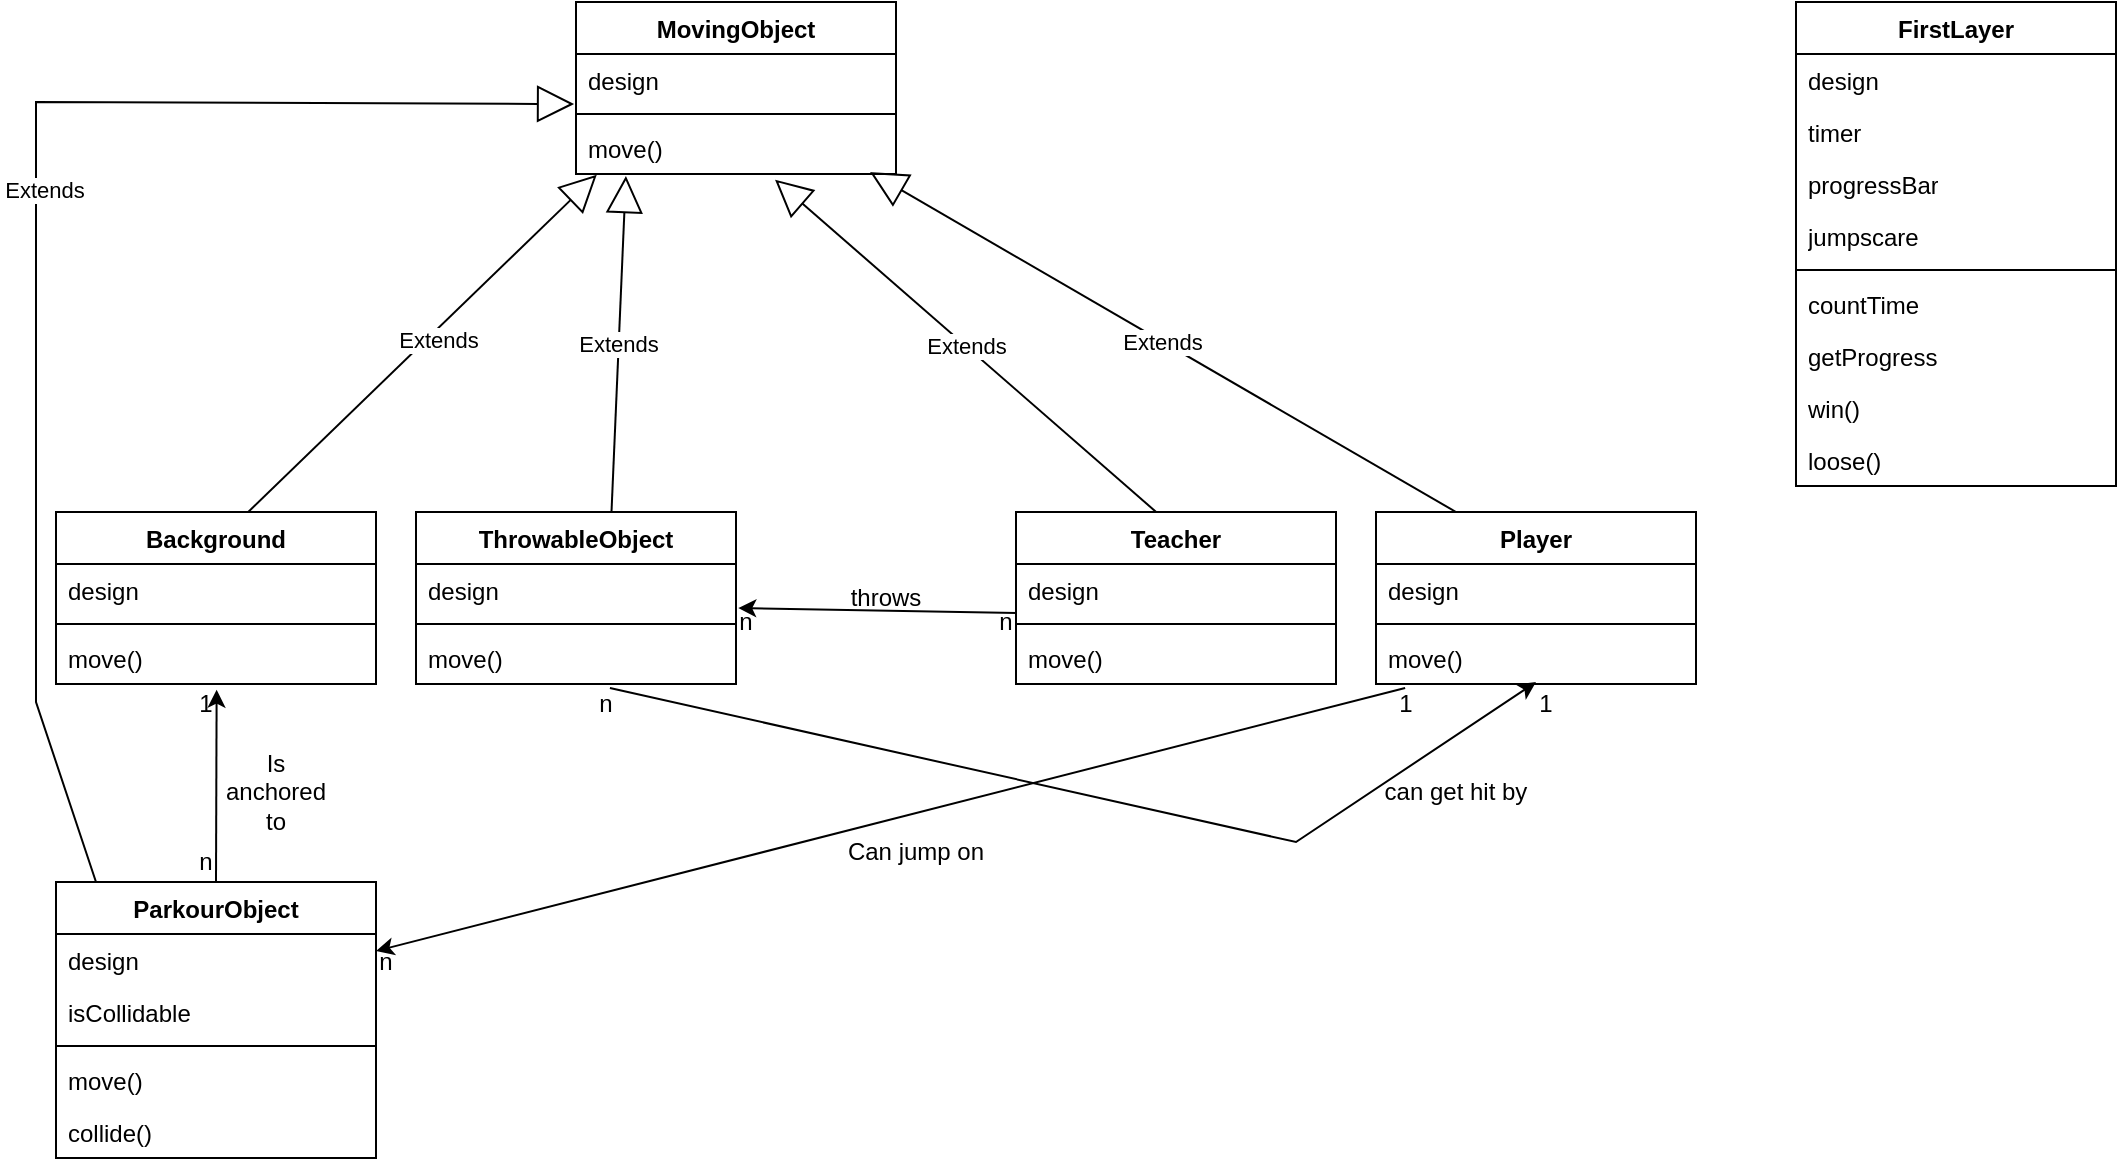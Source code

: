 <mxfile version="24.0.1" type="github">
  <diagram name="Seite-1" id="xdKeQINs2F3bOMw4I5j9">
    <mxGraphModel dx="2074" dy="1142" grid="1" gridSize="10" guides="1" tooltips="1" connect="1" arrows="1" fold="1" page="1" pageScale="1" pageWidth="1100" pageHeight="850" math="0" shadow="0">
      <root>
        <mxCell id="0" />
        <mxCell id="1" parent="0" />
        <mxCell id="lnL6TunYxl-OulkVIEpt-1" value="MovingObject" style="swimlane;fontStyle=1;align=center;verticalAlign=top;childLayout=stackLayout;horizontal=1;startSize=26;horizontalStack=0;resizeParent=1;resizeParentMax=0;resizeLast=0;collapsible=1;marginBottom=0;whiteSpace=wrap;html=1;" parent="1" vertex="1">
          <mxGeometry x="330" y="110" width="160" height="86" as="geometry" />
        </mxCell>
        <mxCell id="lnL6TunYxl-OulkVIEpt-2" value="design" style="text;strokeColor=none;fillColor=none;align=left;verticalAlign=top;spacingLeft=4;spacingRight=4;overflow=hidden;rotatable=0;points=[[0,0.5],[1,0.5]];portConstraint=eastwest;whiteSpace=wrap;html=1;" parent="lnL6TunYxl-OulkVIEpt-1" vertex="1">
          <mxGeometry y="26" width="160" height="26" as="geometry" />
        </mxCell>
        <mxCell id="lnL6TunYxl-OulkVIEpt-3" value="" style="line;strokeWidth=1;fillColor=none;align=left;verticalAlign=middle;spacingTop=-1;spacingLeft=3;spacingRight=3;rotatable=0;labelPosition=right;points=[];portConstraint=eastwest;strokeColor=inherit;" parent="lnL6TunYxl-OulkVIEpt-1" vertex="1">
          <mxGeometry y="52" width="160" height="8" as="geometry" />
        </mxCell>
        <mxCell id="lnL6TunYxl-OulkVIEpt-4" value="move()" style="text;strokeColor=none;fillColor=none;align=left;verticalAlign=top;spacingLeft=4;spacingRight=4;overflow=hidden;rotatable=0;points=[[0,0.5],[1,0.5]];portConstraint=eastwest;whiteSpace=wrap;html=1;" parent="lnL6TunYxl-OulkVIEpt-1" vertex="1">
          <mxGeometry y="60" width="160" height="26" as="geometry" />
        </mxCell>
        <mxCell id="lnL6TunYxl-OulkVIEpt-7" value="Teacher" style="swimlane;fontStyle=1;align=center;verticalAlign=top;childLayout=stackLayout;horizontal=1;startSize=26;horizontalStack=0;resizeParent=1;resizeParentMax=0;resizeLast=0;collapsible=1;marginBottom=0;whiteSpace=wrap;html=1;" parent="1" vertex="1">
          <mxGeometry x="550" y="365" width="160" height="86" as="geometry" />
        </mxCell>
        <mxCell id="lnL6TunYxl-OulkVIEpt-8" value="design" style="text;strokeColor=none;fillColor=none;align=left;verticalAlign=top;spacingLeft=4;spacingRight=4;overflow=hidden;rotatable=0;points=[[0,0.5],[1,0.5]];portConstraint=eastwest;whiteSpace=wrap;html=1;" parent="lnL6TunYxl-OulkVIEpt-7" vertex="1">
          <mxGeometry y="26" width="160" height="26" as="geometry" />
        </mxCell>
        <mxCell id="lnL6TunYxl-OulkVIEpt-9" value="" style="line;strokeWidth=1;fillColor=none;align=left;verticalAlign=middle;spacingTop=-1;spacingLeft=3;spacingRight=3;rotatable=0;labelPosition=right;points=[];portConstraint=eastwest;strokeColor=inherit;" parent="lnL6TunYxl-OulkVIEpt-7" vertex="1">
          <mxGeometry y="52" width="160" height="8" as="geometry" />
        </mxCell>
        <mxCell id="lnL6TunYxl-OulkVIEpt-10" value="move()" style="text;strokeColor=none;fillColor=none;align=left;verticalAlign=top;spacingLeft=4;spacingRight=4;overflow=hidden;rotatable=0;points=[[0,0.5],[1,0.5]];portConstraint=eastwest;whiteSpace=wrap;html=1;" parent="lnL6TunYxl-OulkVIEpt-7" vertex="1">
          <mxGeometry y="60" width="160" height="26" as="geometry" />
        </mxCell>
        <mxCell id="lnL6TunYxl-OulkVIEpt-11" value="ThrowableObject" style="swimlane;fontStyle=1;align=center;verticalAlign=top;childLayout=stackLayout;horizontal=1;startSize=26;horizontalStack=0;resizeParent=1;resizeParentMax=0;resizeLast=0;collapsible=1;marginBottom=0;whiteSpace=wrap;html=1;" parent="1" vertex="1">
          <mxGeometry x="250" y="365" width="160" height="86" as="geometry" />
        </mxCell>
        <mxCell id="lnL6TunYxl-OulkVIEpt-12" value="design" style="text;strokeColor=none;fillColor=none;align=left;verticalAlign=top;spacingLeft=4;spacingRight=4;overflow=hidden;rotatable=0;points=[[0,0.5],[1,0.5]];portConstraint=eastwest;whiteSpace=wrap;html=1;" parent="lnL6TunYxl-OulkVIEpt-11" vertex="1">
          <mxGeometry y="26" width="160" height="26" as="geometry" />
        </mxCell>
        <mxCell id="lnL6TunYxl-OulkVIEpt-13" value="" style="line;strokeWidth=1;fillColor=none;align=left;verticalAlign=middle;spacingTop=-1;spacingLeft=3;spacingRight=3;rotatable=0;labelPosition=right;points=[];portConstraint=eastwest;strokeColor=inherit;" parent="lnL6TunYxl-OulkVIEpt-11" vertex="1">
          <mxGeometry y="52" width="160" height="8" as="geometry" />
        </mxCell>
        <mxCell id="lnL6TunYxl-OulkVIEpt-14" value="move()" style="text;strokeColor=none;fillColor=none;align=left;verticalAlign=top;spacingLeft=4;spacingRight=4;overflow=hidden;rotatable=0;points=[[0,0.5],[1,0.5]];portConstraint=eastwest;whiteSpace=wrap;html=1;" parent="lnL6TunYxl-OulkVIEpt-11" vertex="1">
          <mxGeometry y="60" width="160" height="26" as="geometry" />
        </mxCell>
        <mxCell id="lnL6TunYxl-OulkVIEpt-15" value="Player" style="swimlane;fontStyle=1;align=center;verticalAlign=top;childLayout=stackLayout;horizontal=1;startSize=26;horizontalStack=0;resizeParent=1;resizeParentMax=0;resizeLast=0;collapsible=1;marginBottom=0;whiteSpace=wrap;html=1;" parent="1" vertex="1">
          <mxGeometry x="730" y="365" width="160" height="86" as="geometry" />
        </mxCell>
        <mxCell id="lnL6TunYxl-OulkVIEpt-16" value="design" style="text;strokeColor=none;fillColor=none;align=left;verticalAlign=top;spacingLeft=4;spacingRight=4;overflow=hidden;rotatable=0;points=[[0,0.5],[1,0.5]];portConstraint=eastwest;whiteSpace=wrap;html=1;" parent="lnL6TunYxl-OulkVIEpt-15" vertex="1">
          <mxGeometry y="26" width="160" height="26" as="geometry" />
        </mxCell>
        <mxCell id="lnL6TunYxl-OulkVIEpt-17" value="" style="line;strokeWidth=1;fillColor=none;align=left;verticalAlign=middle;spacingTop=-1;spacingLeft=3;spacingRight=3;rotatable=0;labelPosition=right;points=[];portConstraint=eastwest;strokeColor=inherit;" parent="lnL6TunYxl-OulkVIEpt-15" vertex="1">
          <mxGeometry y="52" width="160" height="8" as="geometry" />
        </mxCell>
        <mxCell id="lnL6TunYxl-OulkVIEpt-18" value="move()" style="text;strokeColor=none;fillColor=none;align=left;verticalAlign=top;spacingLeft=4;spacingRight=4;overflow=hidden;rotatable=0;points=[[0,0.5],[1,0.5]];portConstraint=eastwest;whiteSpace=wrap;html=1;" parent="lnL6TunYxl-OulkVIEpt-15" vertex="1">
          <mxGeometry y="60" width="160" height="26" as="geometry" />
        </mxCell>
        <mxCell id="lnL6TunYxl-OulkVIEpt-29" value="Extends" style="endArrow=block;endSize=16;endFill=0;html=1;rounded=0;entryX=0.156;entryY=1.038;entryDx=0;entryDy=0;entryPerimeter=0;exitX=0.611;exitY=-0.004;exitDx=0;exitDy=0;exitPerimeter=0;" parent="1" source="lnL6TunYxl-OulkVIEpt-11" target="lnL6TunYxl-OulkVIEpt-4" edge="1">
          <mxGeometry width="160" relative="1" as="geometry">
            <mxPoint x="200" y="300" as="sourcePoint" />
            <mxPoint x="360" y="300" as="targetPoint" />
          </mxGeometry>
        </mxCell>
        <mxCell id="lnL6TunYxl-OulkVIEpt-30" value="Extends" style="endArrow=block;endSize=16;endFill=0;html=1;rounded=0;entryX=0.919;entryY=0.962;entryDx=0;entryDy=0;entryPerimeter=0;exitX=0.25;exitY=0;exitDx=0;exitDy=0;" parent="1" source="lnL6TunYxl-OulkVIEpt-15" target="lnL6TunYxl-OulkVIEpt-4" edge="1">
          <mxGeometry width="160" relative="1" as="geometry">
            <mxPoint x="570" y="330" as="sourcePoint" />
            <mxPoint x="700" y="250" as="targetPoint" />
          </mxGeometry>
        </mxCell>
        <mxCell id="lnL6TunYxl-OulkVIEpt-31" value="Extends" style="endArrow=block;endSize=16;endFill=0;html=1;rounded=0;entryX=0.622;entryY=1.109;entryDx=0;entryDy=0;entryPerimeter=0;exitX=0.438;exitY=0;exitDx=0;exitDy=0;exitPerimeter=0;" parent="1" source="lnL6TunYxl-OulkVIEpt-7" target="lnL6TunYxl-OulkVIEpt-4" edge="1">
          <mxGeometry width="160" relative="1" as="geometry">
            <mxPoint x="387" y="557" as="sourcePoint" />
            <mxPoint x="280" y="470" as="targetPoint" />
          </mxGeometry>
        </mxCell>
        <mxCell id="lnL6TunYxl-OulkVIEpt-38" value="Can jump on" style="text;html=1;strokeColor=none;fillColor=none;align=center;verticalAlign=middle;whiteSpace=wrap;rounded=0;" parent="1" vertex="1">
          <mxGeometry x="460" y="520" width="80" height="30" as="geometry" />
        </mxCell>
        <mxCell id="lnL6TunYxl-OulkVIEpt-41" value="1" style="text;html=1;strokeColor=none;fillColor=none;align=center;verticalAlign=middle;whiteSpace=wrap;rounded=0;" parent="1" vertex="1">
          <mxGeometry x="740" y="451" width="10" height="20" as="geometry" />
        </mxCell>
        <mxCell id="lnL6TunYxl-OulkVIEpt-47" value="n" style="text;html=1;strokeColor=none;fillColor=none;align=center;verticalAlign=middle;whiteSpace=wrap;rounded=0;" parent="1" vertex="1">
          <mxGeometry x="230" y="580" width="10" height="20" as="geometry" />
        </mxCell>
        <mxCell id="lnL6TunYxl-OulkVIEpt-49" value="Extends" style="endArrow=block;endSize=16;endFill=0;html=1;rounded=0;entryX=0.065;entryY=1.013;entryDx=0;entryDy=0;entryPerimeter=0;exitX=0.594;exitY=0.012;exitDx=0;exitDy=0;exitPerimeter=0;" parent="1" source="lnL6TunYxl-OulkVIEpt-59" target="lnL6TunYxl-OulkVIEpt-4" edge="1">
          <mxGeometry x="0.056" y="-4" width="160" relative="1" as="geometry">
            <mxPoint x="132.8" y="364.66" as="sourcePoint" />
            <mxPoint x="-90" y="177" as="targetPoint" />
            <mxPoint as="offset" />
          </mxGeometry>
        </mxCell>
        <mxCell id="lnL6TunYxl-OulkVIEpt-55" value="ParkourObject" style="swimlane;fontStyle=1;align=center;verticalAlign=top;childLayout=stackLayout;horizontal=1;startSize=26;horizontalStack=0;resizeParent=1;resizeParentMax=0;resizeLast=0;collapsible=1;marginBottom=0;whiteSpace=wrap;html=1;" parent="1" vertex="1">
          <mxGeometry x="70" y="550" width="160" height="138" as="geometry" />
        </mxCell>
        <mxCell id="lnL6TunYxl-OulkVIEpt-56" value="design" style="text;strokeColor=none;fillColor=none;align=left;verticalAlign=top;spacingLeft=4;spacingRight=4;overflow=hidden;rotatable=0;points=[[0,0.5],[1,0.5]];portConstraint=eastwest;whiteSpace=wrap;html=1;" parent="lnL6TunYxl-OulkVIEpt-55" vertex="1">
          <mxGeometry y="26" width="160" height="26" as="geometry" />
        </mxCell>
        <mxCell id="lnL6TunYxl-OulkVIEpt-76" value="isCollidable" style="text;strokeColor=none;fillColor=none;align=left;verticalAlign=top;spacingLeft=4;spacingRight=4;overflow=hidden;rotatable=0;points=[[0,0.5],[1,0.5]];portConstraint=eastwest;whiteSpace=wrap;html=1;" parent="lnL6TunYxl-OulkVIEpt-55" vertex="1">
          <mxGeometry y="52" width="160" height="26" as="geometry" />
        </mxCell>
        <mxCell id="lnL6TunYxl-OulkVIEpt-57" value="" style="line;strokeWidth=1;fillColor=none;align=left;verticalAlign=middle;spacingTop=-1;spacingLeft=3;spacingRight=3;rotatable=0;labelPosition=right;points=[];portConstraint=eastwest;strokeColor=inherit;" parent="lnL6TunYxl-OulkVIEpt-55" vertex="1">
          <mxGeometry y="78" width="160" height="8" as="geometry" />
        </mxCell>
        <mxCell id="lnL6TunYxl-OulkVIEpt-58" value="move()" style="text;strokeColor=none;fillColor=none;align=left;verticalAlign=top;spacingLeft=4;spacingRight=4;overflow=hidden;rotatable=0;points=[[0,0.5],[1,0.5]];portConstraint=eastwest;whiteSpace=wrap;html=1;" parent="lnL6TunYxl-OulkVIEpt-55" vertex="1">
          <mxGeometry y="86" width="160" height="26" as="geometry" />
        </mxCell>
        <mxCell id="lnL6TunYxl-OulkVIEpt-74" value="collide()" style="text;strokeColor=none;fillColor=none;align=left;verticalAlign=top;spacingLeft=4;spacingRight=4;overflow=hidden;rotatable=0;points=[[0,0.5],[1,0.5]];portConstraint=eastwest;whiteSpace=wrap;html=1;" parent="lnL6TunYxl-OulkVIEpt-55" vertex="1">
          <mxGeometry y="112" width="160" height="26" as="geometry" />
        </mxCell>
        <mxCell id="lnL6TunYxl-OulkVIEpt-59" value="Background" style="swimlane;fontStyle=1;align=center;verticalAlign=top;childLayout=stackLayout;horizontal=1;startSize=26;horizontalStack=0;resizeParent=1;resizeParentMax=0;resizeLast=0;collapsible=1;marginBottom=0;whiteSpace=wrap;html=1;" parent="1" vertex="1">
          <mxGeometry x="70" y="365" width="160" height="86" as="geometry" />
        </mxCell>
        <mxCell id="lnL6TunYxl-OulkVIEpt-60" value="design" style="text;strokeColor=none;fillColor=none;align=left;verticalAlign=top;spacingLeft=4;spacingRight=4;overflow=hidden;rotatable=0;points=[[0,0.5],[1,0.5]];portConstraint=eastwest;whiteSpace=wrap;html=1;" parent="lnL6TunYxl-OulkVIEpt-59" vertex="1">
          <mxGeometry y="26" width="160" height="26" as="geometry" />
        </mxCell>
        <mxCell id="lnL6TunYxl-OulkVIEpt-61" value="" style="line;strokeWidth=1;fillColor=none;align=left;verticalAlign=middle;spacingTop=-1;spacingLeft=3;spacingRight=3;rotatable=0;labelPosition=right;points=[];portConstraint=eastwest;strokeColor=inherit;" parent="lnL6TunYxl-OulkVIEpt-59" vertex="1">
          <mxGeometry y="52" width="160" height="8" as="geometry" />
        </mxCell>
        <mxCell id="lnL6TunYxl-OulkVIEpt-62" value="move()" style="text;strokeColor=none;fillColor=none;align=left;verticalAlign=top;spacingLeft=4;spacingRight=4;overflow=hidden;rotatable=0;points=[[0,0.5],[1,0.5]];portConstraint=eastwest;whiteSpace=wrap;html=1;" parent="lnL6TunYxl-OulkVIEpt-59" vertex="1">
          <mxGeometry y="60" width="160" height="26" as="geometry" />
        </mxCell>
        <mxCell id="lnL6TunYxl-OulkVIEpt-63" value="" style="endArrow=classic;html=1;rounded=0;exitX=0.5;exitY=0;exitDx=0;exitDy=0;entryX=0.502;entryY=1.109;entryDx=0;entryDy=0;entryPerimeter=0;" parent="1" source="lnL6TunYxl-OulkVIEpt-55" target="lnL6TunYxl-OulkVIEpt-62" edge="1">
          <mxGeometry width="50" height="50" relative="1" as="geometry">
            <mxPoint x="410" y="590" as="sourcePoint" />
            <mxPoint x="460" y="540" as="targetPoint" />
          </mxGeometry>
        </mxCell>
        <mxCell id="lnL6TunYxl-OulkVIEpt-64" value="Is anchored to" style="text;html=1;strokeColor=none;fillColor=none;align=center;verticalAlign=middle;whiteSpace=wrap;rounded=0;" parent="1" vertex="1">
          <mxGeometry x="150" y="490" width="60" height="30" as="geometry" />
        </mxCell>
        <mxCell id="lnL6TunYxl-OulkVIEpt-66" value="n" style="text;html=1;strokeColor=none;fillColor=none;align=center;verticalAlign=middle;whiteSpace=wrap;rounded=0;" parent="1" vertex="1">
          <mxGeometry x="140" y="530" width="10" height="20" as="geometry" />
        </mxCell>
        <mxCell id="lnL6TunYxl-OulkVIEpt-67" value="1" style="text;html=1;strokeColor=none;fillColor=none;align=center;verticalAlign=middle;whiteSpace=wrap;rounded=0;" parent="1" vertex="1">
          <mxGeometry x="140" y="451" width="10" height="20" as="geometry" />
        </mxCell>
        <mxCell id="lnL6TunYxl-OulkVIEpt-68" value="" style="endArrow=classic;html=1;rounded=0;exitX=0.091;exitY=1.078;exitDx=0;exitDy=0;exitPerimeter=0;entryX=1;entryY=0.25;entryDx=0;entryDy=0;" parent="1" source="lnL6TunYxl-OulkVIEpt-18" target="lnL6TunYxl-OulkVIEpt-55" edge="1">
          <mxGeometry width="50" height="50" relative="1" as="geometry">
            <mxPoint x="590" y="565" as="sourcePoint" />
            <mxPoint x="640" y="515" as="targetPoint" />
          </mxGeometry>
        </mxCell>
        <mxCell id="lnL6TunYxl-OulkVIEpt-77" value="Extends" style="endArrow=block;endSize=16;endFill=0;html=1;rounded=0;entryX=-0.006;entryY=0.962;entryDx=0;entryDy=0;entryPerimeter=0;exitX=0.125;exitY=0;exitDx=0;exitDy=0;exitPerimeter=0;" parent="1" source="lnL6TunYxl-OulkVIEpt-55" target="lnL6TunYxl-OulkVIEpt-2" edge="1">
          <mxGeometry x="0.056" y="-4" width="160" relative="1" as="geometry">
            <mxPoint x="80" y="530" as="sourcePoint" />
            <mxPoint x="239" y="365" as="targetPoint" />
            <Array as="points">
              <mxPoint x="60" y="460" />
              <mxPoint x="60" y="160" />
            </Array>
            <mxPoint as="offset" />
          </mxGeometry>
        </mxCell>
        <mxCell id="lnL6TunYxl-OulkVIEpt-78" value="" style="endArrow=classic;html=1;rounded=0;exitX=0.002;exitY=0.942;exitDx=0;exitDy=0;exitPerimeter=0;entryX=1.007;entryY=0.846;entryDx=0;entryDy=0;entryPerimeter=0;" parent="1" source="lnL6TunYxl-OulkVIEpt-8" target="lnL6TunYxl-OulkVIEpt-12" edge="1">
          <mxGeometry width="50" height="50" relative="1" as="geometry">
            <mxPoint x="410" y="400" as="sourcePoint" />
            <mxPoint x="460" y="350" as="targetPoint" />
          </mxGeometry>
        </mxCell>
        <mxCell id="lnL6TunYxl-OulkVIEpt-79" value="can get hit by" style="text;html=1;strokeColor=none;fillColor=none;align=center;verticalAlign=middle;whiteSpace=wrap;rounded=0;" parent="1" vertex="1">
          <mxGeometry x="730" y="490" width="80" height="30" as="geometry" />
        </mxCell>
        <mxCell id="lnL6TunYxl-OulkVIEpt-82" value="n" style="text;html=1;strokeColor=none;fillColor=none;align=center;verticalAlign=middle;whiteSpace=wrap;rounded=0;" parent="1" vertex="1">
          <mxGeometry x="410" y="410" width="10" height="20" as="geometry" />
        </mxCell>
        <mxCell id="lnL6TunYxl-OulkVIEpt-83" value="n" style="text;html=1;strokeColor=none;fillColor=none;align=center;verticalAlign=middle;whiteSpace=wrap;rounded=0;" parent="1" vertex="1">
          <mxGeometry x="540" y="410" width="10" height="20" as="geometry" />
        </mxCell>
        <mxCell id="lnL6TunYxl-OulkVIEpt-84" value="" style="endArrow=classic;html=1;rounded=0;exitX=0.606;exitY=1.077;exitDx=0;exitDy=0;exitPerimeter=0;entryX=0.5;entryY=0.962;entryDx=0;entryDy=0;entryPerimeter=0;" parent="1" source="lnL6TunYxl-OulkVIEpt-14" target="lnL6TunYxl-OulkVIEpt-18" edge="1">
          <mxGeometry width="50" height="50" relative="1" as="geometry">
            <mxPoint x="430" y="510" as="sourcePoint" />
            <mxPoint x="480" y="460" as="targetPoint" />
            <Array as="points">
              <mxPoint x="690" y="530" />
            </Array>
          </mxGeometry>
        </mxCell>
        <mxCell id="lnL6TunYxl-OulkVIEpt-85" value="n" style="text;html=1;strokeColor=none;fillColor=none;align=center;verticalAlign=middle;whiteSpace=wrap;rounded=0;" parent="1" vertex="1">
          <mxGeometry x="340" y="451" width="10" height="20" as="geometry" />
        </mxCell>
        <mxCell id="lnL6TunYxl-OulkVIEpt-86" value="1" style="text;html=1;strokeColor=none;fillColor=none;align=center;verticalAlign=middle;whiteSpace=wrap;rounded=0;" parent="1" vertex="1">
          <mxGeometry x="810" y="451" width="10" height="20" as="geometry" />
        </mxCell>
        <mxCell id="lnL6TunYxl-OulkVIEpt-87" value="throws" style="text;html=1;strokeColor=none;fillColor=none;align=center;verticalAlign=middle;whiteSpace=wrap;rounded=0;" parent="1" vertex="1">
          <mxGeometry x="460" y="398" width="50" height="20" as="geometry" />
        </mxCell>
        <mxCell id="lnL6TunYxl-OulkVIEpt-94" value="FirstLayer" style="swimlane;fontStyle=1;align=center;verticalAlign=top;childLayout=stackLayout;horizontal=1;startSize=26;horizontalStack=0;resizeParent=1;resizeParentMax=0;resizeLast=0;collapsible=1;marginBottom=0;whiteSpace=wrap;html=1;" parent="1" vertex="1">
          <mxGeometry x="940" y="110" width="160" height="242" as="geometry" />
        </mxCell>
        <mxCell id="lnL6TunYxl-OulkVIEpt-95" value="design" style="text;strokeColor=none;fillColor=none;align=left;verticalAlign=top;spacingLeft=4;spacingRight=4;overflow=hidden;rotatable=0;points=[[0,0.5],[1,0.5]];portConstraint=eastwest;whiteSpace=wrap;html=1;" parent="lnL6TunYxl-OulkVIEpt-94" vertex="1">
          <mxGeometry y="26" width="160" height="26" as="geometry" />
        </mxCell>
        <mxCell id="lnL6TunYxl-OulkVIEpt-89" value="timer" style="text;strokeColor=none;fillColor=none;align=left;verticalAlign=top;spacingLeft=4;spacingRight=4;overflow=hidden;rotatable=0;points=[[0,0.5],[1,0.5]];portConstraint=eastwest;whiteSpace=wrap;html=1;" parent="lnL6TunYxl-OulkVIEpt-94" vertex="1">
          <mxGeometry y="52" width="160" height="26" as="geometry" />
        </mxCell>
        <mxCell id="lnL6TunYxl-OulkVIEpt-90" value="progressBar" style="text;strokeColor=none;fillColor=none;align=left;verticalAlign=top;spacingLeft=4;spacingRight=4;overflow=hidden;rotatable=0;points=[[0,0.5],[1,0.5]];portConstraint=eastwest;whiteSpace=wrap;html=1;" parent="lnL6TunYxl-OulkVIEpt-94" vertex="1">
          <mxGeometry y="78" width="160" height="26" as="geometry" />
        </mxCell>
        <mxCell id="lnL6TunYxl-OulkVIEpt-102" value="jumpscare" style="text;strokeColor=none;fillColor=none;align=left;verticalAlign=top;spacingLeft=4;spacingRight=4;overflow=hidden;rotatable=0;points=[[0,0.5],[1,0.5]];portConstraint=eastwest;whiteSpace=wrap;html=1;" parent="lnL6TunYxl-OulkVIEpt-94" vertex="1">
          <mxGeometry y="104" width="160" height="26" as="geometry" />
        </mxCell>
        <mxCell id="lnL6TunYxl-OulkVIEpt-96" value="" style="line;strokeWidth=1;fillColor=none;align=left;verticalAlign=middle;spacingTop=-1;spacingLeft=3;spacingRight=3;rotatable=0;labelPosition=right;points=[];portConstraint=eastwest;strokeColor=inherit;" parent="lnL6TunYxl-OulkVIEpt-94" vertex="1">
          <mxGeometry y="130" width="160" height="8" as="geometry" />
        </mxCell>
        <mxCell id="lnL6TunYxl-OulkVIEpt-92" value="countTime" style="text;strokeColor=none;fillColor=none;align=left;verticalAlign=top;spacingLeft=4;spacingRight=4;overflow=hidden;rotatable=0;points=[[0,0.5],[1,0.5]];portConstraint=eastwest;whiteSpace=wrap;html=1;" parent="lnL6TunYxl-OulkVIEpt-94" vertex="1">
          <mxGeometry y="138" width="160" height="26" as="geometry" />
        </mxCell>
        <mxCell id="lnL6TunYxl-OulkVIEpt-93" value="getProgress" style="text;strokeColor=none;fillColor=none;align=left;verticalAlign=top;spacingLeft=4;spacingRight=4;overflow=hidden;rotatable=0;points=[[0,0.5],[1,0.5]];portConstraint=eastwest;whiteSpace=wrap;html=1;" parent="lnL6TunYxl-OulkVIEpt-94" vertex="1">
          <mxGeometry y="164" width="160" height="26" as="geometry" />
        </mxCell>
        <mxCell id="lnL6TunYxl-OulkVIEpt-98" value="win()" style="text;strokeColor=none;fillColor=none;align=left;verticalAlign=top;spacingLeft=4;spacingRight=4;overflow=hidden;rotatable=0;points=[[0,0.5],[1,0.5]];portConstraint=eastwest;whiteSpace=wrap;html=1;" parent="lnL6TunYxl-OulkVIEpt-94" vertex="1">
          <mxGeometry y="190" width="160" height="26" as="geometry" />
        </mxCell>
        <mxCell id="lnL6TunYxl-OulkVIEpt-99" value="loose()" style="text;strokeColor=none;fillColor=none;align=left;verticalAlign=top;spacingLeft=4;spacingRight=4;overflow=hidden;rotatable=0;points=[[0,0.5],[1,0.5]];portConstraint=eastwest;whiteSpace=wrap;html=1;" parent="lnL6TunYxl-OulkVIEpt-94" vertex="1">
          <mxGeometry y="216" width="160" height="26" as="geometry" />
        </mxCell>
      </root>
    </mxGraphModel>
  </diagram>
</mxfile>
